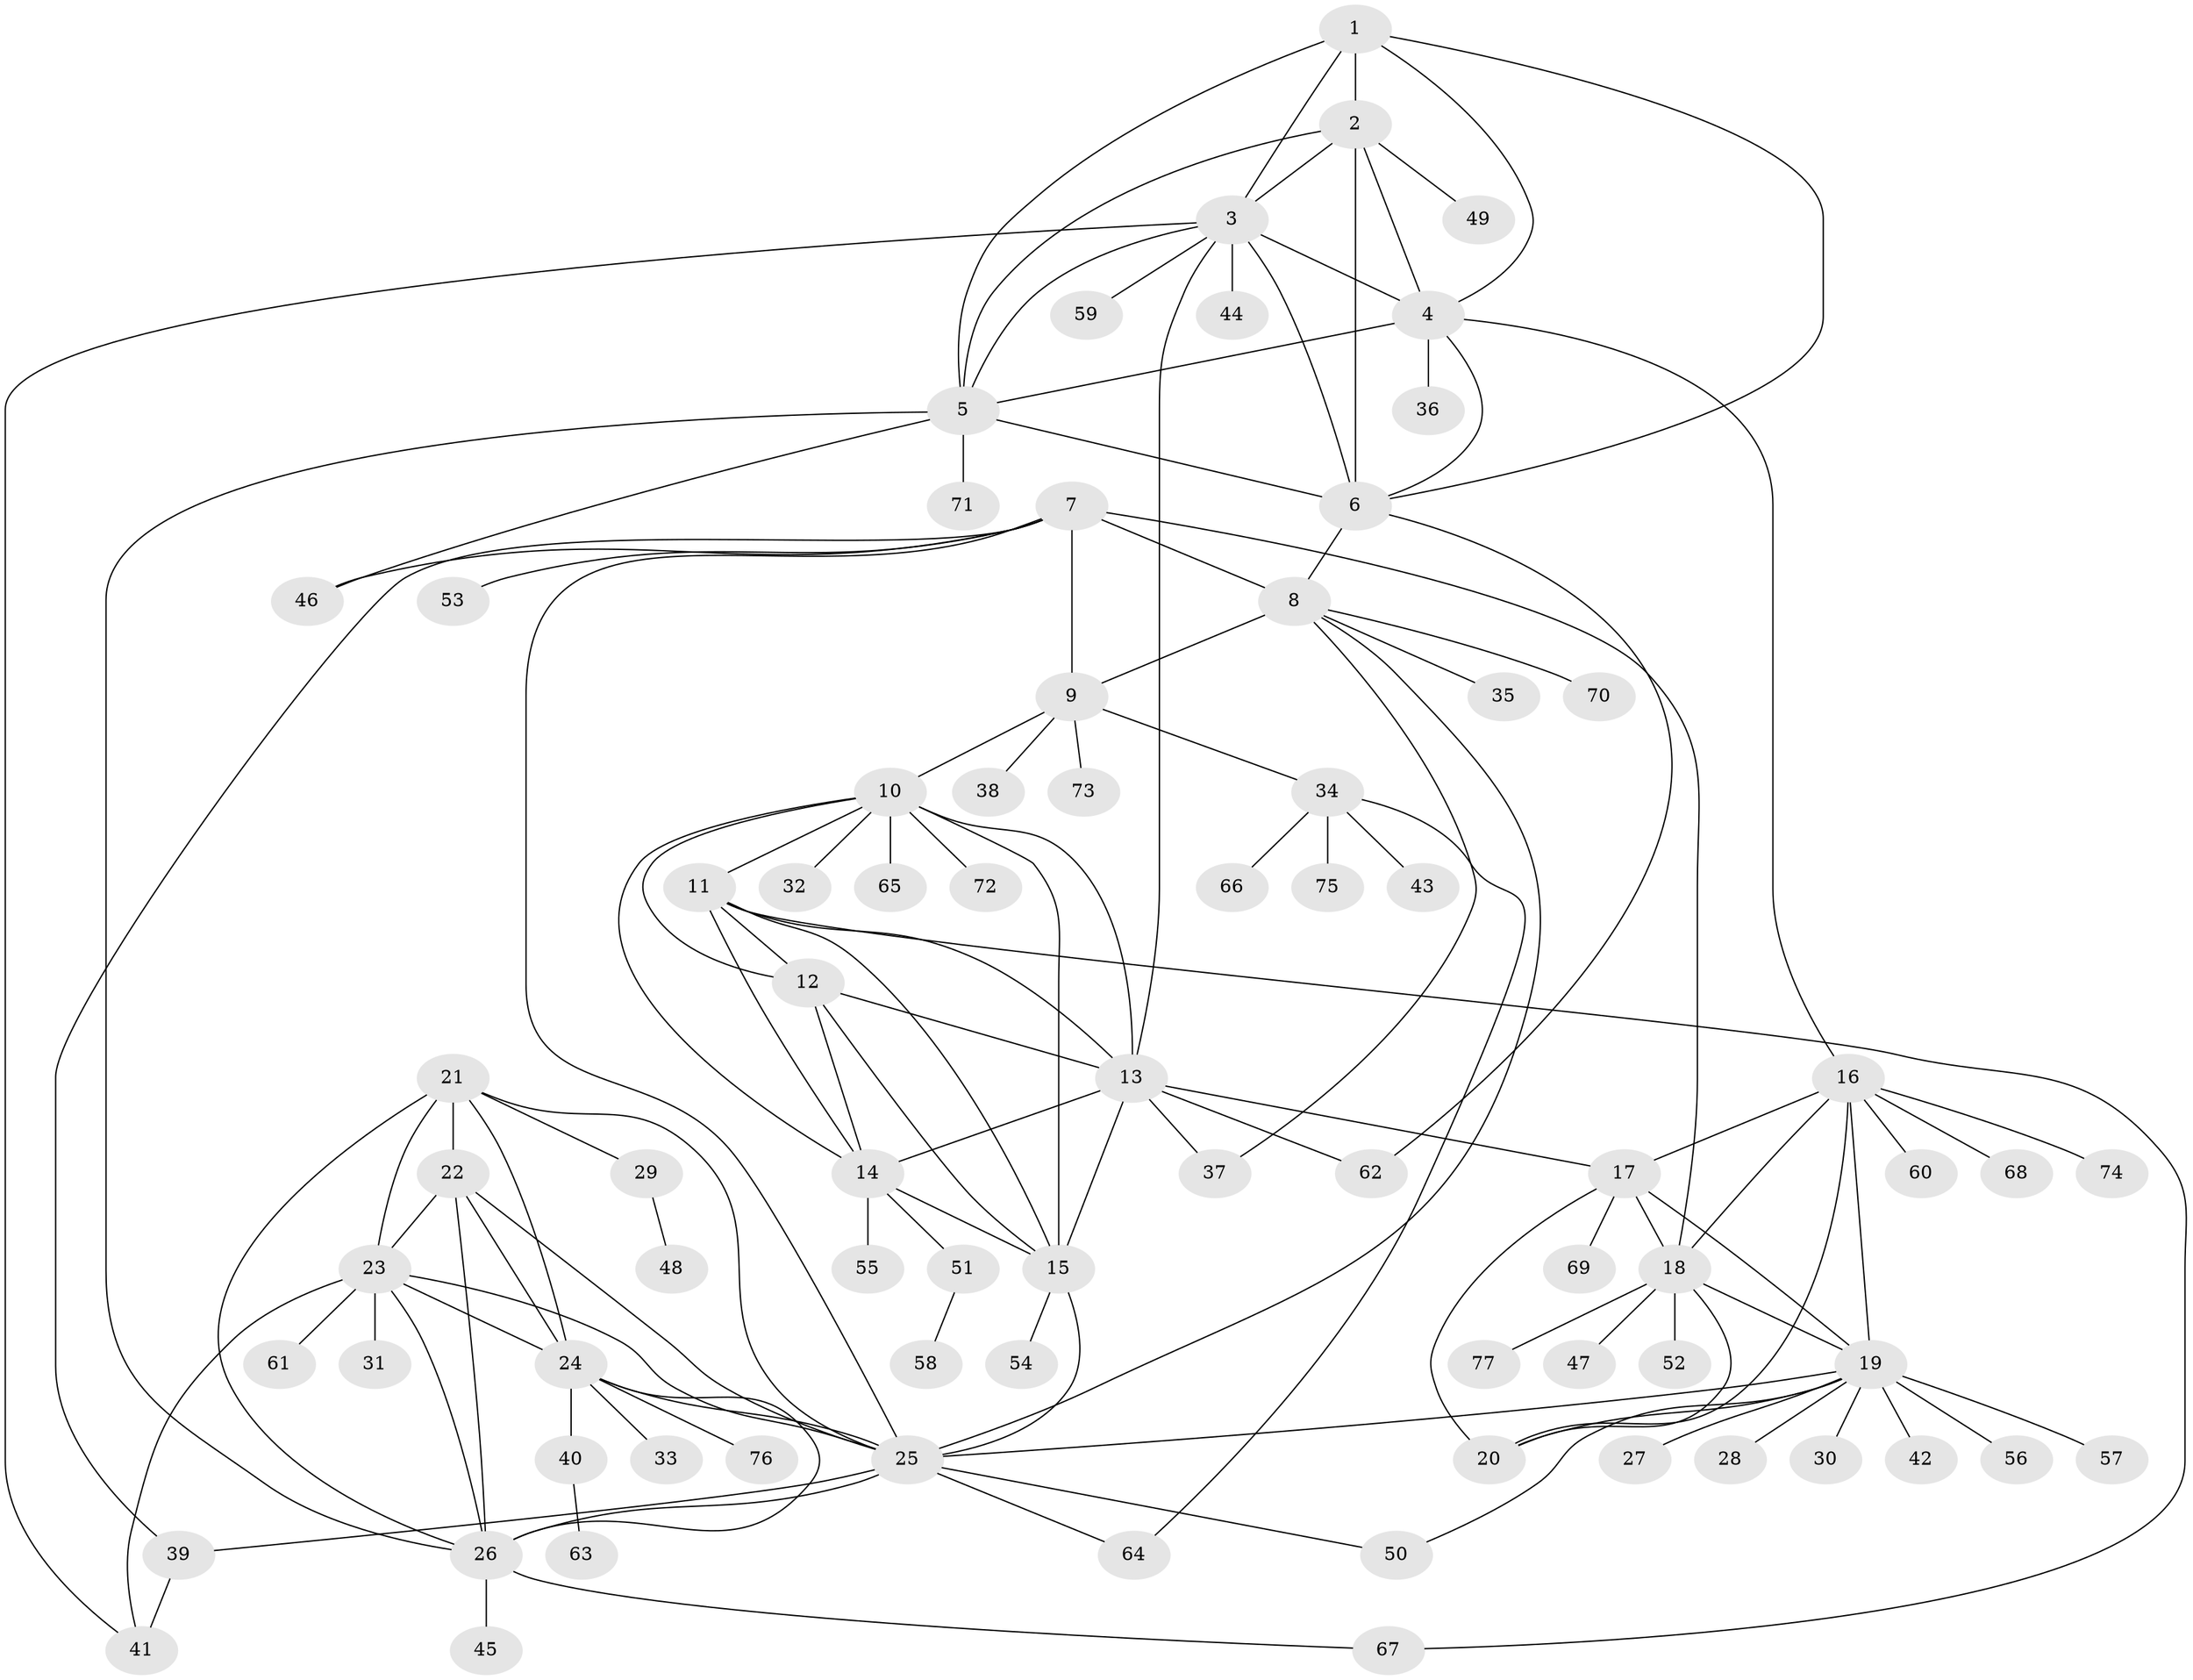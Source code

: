 // original degree distribution, {6: 0.046875, 7: 0.03125, 10: 0.046875, 8: 0.0625, 9: 0.0234375, 11: 0.0078125, 12: 0.0078125, 5: 0.015625, 13: 0.0078125, 1: 0.546875, 2: 0.1796875, 3: 0.0234375}
// Generated by graph-tools (version 1.1) at 2025/52/03/04/25 22:52:40]
// undirected, 77 vertices, 129 edges
graph export_dot {
  node [color=gray90,style=filled];
  1;
  2;
  3;
  4;
  5;
  6;
  7;
  8;
  9;
  10;
  11;
  12;
  13;
  14;
  15;
  16;
  17;
  18;
  19;
  20;
  21;
  22;
  23;
  24;
  25;
  26;
  27;
  28;
  29;
  30;
  31;
  32;
  33;
  34;
  35;
  36;
  37;
  38;
  39;
  40;
  41;
  42;
  43;
  44;
  45;
  46;
  47;
  48;
  49;
  50;
  51;
  52;
  53;
  54;
  55;
  56;
  57;
  58;
  59;
  60;
  61;
  62;
  63;
  64;
  65;
  66;
  67;
  68;
  69;
  70;
  71;
  72;
  73;
  74;
  75;
  76;
  77;
  1 -- 2 [weight=1.0];
  1 -- 3 [weight=1.0];
  1 -- 4 [weight=1.0];
  1 -- 5 [weight=1.0];
  1 -- 6 [weight=1.0];
  2 -- 3 [weight=1.0];
  2 -- 4 [weight=1.0];
  2 -- 5 [weight=1.0];
  2 -- 6 [weight=1.0];
  2 -- 49 [weight=1.0];
  3 -- 4 [weight=1.0];
  3 -- 5 [weight=1.0];
  3 -- 6 [weight=1.0];
  3 -- 13 [weight=1.0];
  3 -- 41 [weight=1.0];
  3 -- 44 [weight=1.0];
  3 -- 59 [weight=1.0];
  4 -- 5 [weight=1.0];
  4 -- 6 [weight=1.0];
  4 -- 16 [weight=1.0];
  4 -- 36 [weight=1.0];
  5 -- 6 [weight=1.0];
  5 -- 26 [weight=1.0];
  5 -- 46 [weight=1.0];
  5 -- 71 [weight=1.0];
  6 -- 8 [weight=1.0];
  6 -- 62 [weight=1.0];
  7 -- 8 [weight=4.0];
  7 -- 9 [weight=4.0];
  7 -- 18 [weight=1.0];
  7 -- 25 [weight=1.0];
  7 -- 39 [weight=1.0];
  7 -- 46 [weight=3.0];
  7 -- 53 [weight=1.0];
  8 -- 9 [weight=1.0];
  8 -- 25 [weight=1.0];
  8 -- 35 [weight=1.0];
  8 -- 37 [weight=1.0];
  8 -- 70 [weight=1.0];
  9 -- 10 [weight=1.0];
  9 -- 34 [weight=1.0];
  9 -- 38 [weight=1.0];
  9 -- 73 [weight=1.0];
  10 -- 11 [weight=1.0];
  10 -- 12 [weight=1.0];
  10 -- 13 [weight=1.0];
  10 -- 14 [weight=1.0];
  10 -- 15 [weight=1.0];
  10 -- 32 [weight=1.0];
  10 -- 65 [weight=1.0];
  10 -- 72 [weight=1.0];
  11 -- 12 [weight=2.0];
  11 -- 13 [weight=1.0];
  11 -- 14 [weight=1.0];
  11 -- 15 [weight=1.0];
  11 -- 67 [weight=1.0];
  12 -- 13 [weight=1.0];
  12 -- 14 [weight=1.0];
  12 -- 15 [weight=1.0];
  13 -- 14 [weight=1.0];
  13 -- 15 [weight=1.0];
  13 -- 17 [weight=1.0];
  13 -- 37 [weight=1.0];
  13 -- 62 [weight=1.0];
  14 -- 15 [weight=1.0];
  14 -- 51 [weight=1.0];
  14 -- 55 [weight=1.0];
  15 -- 25 [weight=1.0];
  15 -- 54 [weight=1.0];
  16 -- 17 [weight=1.0];
  16 -- 18 [weight=1.0];
  16 -- 19 [weight=2.0];
  16 -- 20 [weight=1.0];
  16 -- 60 [weight=1.0];
  16 -- 68 [weight=1.0];
  16 -- 74 [weight=1.0];
  17 -- 18 [weight=1.0];
  17 -- 19 [weight=2.0];
  17 -- 20 [weight=1.0];
  17 -- 69 [weight=1.0];
  18 -- 19 [weight=2.0];
  18 -- 20 [weight=1.0];
  18 -- 47 [weight=1.0];
  18 -- 52 [weight=1.0];
  18 -- 77 [weight=1.0];
  19 -- 20 [weight=3.0];
  19 -- 25 [weight=1.0];
  19 -- 27 [weight=1.0];
  19 -- 28 [weight=1.0];
  19 -- 30 [weight=1.0];
  19 -- 42 [weight=1.0];
  19 -- 50 [weight=1.0];
  19 -- 56 [weight=1.0];
  19 -- 57 [weight=1.0];
  21 -- 22 [weight=1.0];
  21 -- 23 [weight=1.0];
  21 -- 24 [weight=1.0];
  21 -- 25 [weight=1.0];
  21 -- 26 [weight=1.0];
  21 -- 29 [weight=1.0];
  22 -- 23 [weight=1.0];
  22 -- 24 [weight=1.0];
  22 -- 25 [weight=1.0];
  22 -- 26 [weight=1.0];
  23 -- 24 [weight=1.0];
  23 -- 25 [weight=1.0];
  23 -- 26 [weight=1.0];
  23 -- 31 [weight=1.0];
  23 -- 41 [weight=1.0];
  23 -- 61 [weight=1.0];
  24 -- 25 [weight=1.0];
  24 -- 26 [weight=1.0];
  24 -- 33 [weight=1.0];
  24 -- 40 [weight=1.0];
  24 -- 76 [weight=1.0];
  25 -- 26 [weight=1.0];
  25 -- 39 [weight=1.0];
  25 -- 50 [weight=1.0];
  25 -- 64 [weight=1.0];
  26 -- 45 [weight=1.0];
  26 -- 67 [weight=1.0];
  29 -- 48 [weight=1.0];
  34 -- 43 [weight=1.0];
  34 -- 64 [weight=1.0];
  34 -- 66 [weight=1.0];
  34 -- 75 [weight=1.0];
  39 -- 41 [weight=2.0];
  40 -- 63 [weight=1.0];
  51 -- 58 [weight=1.0];
}
